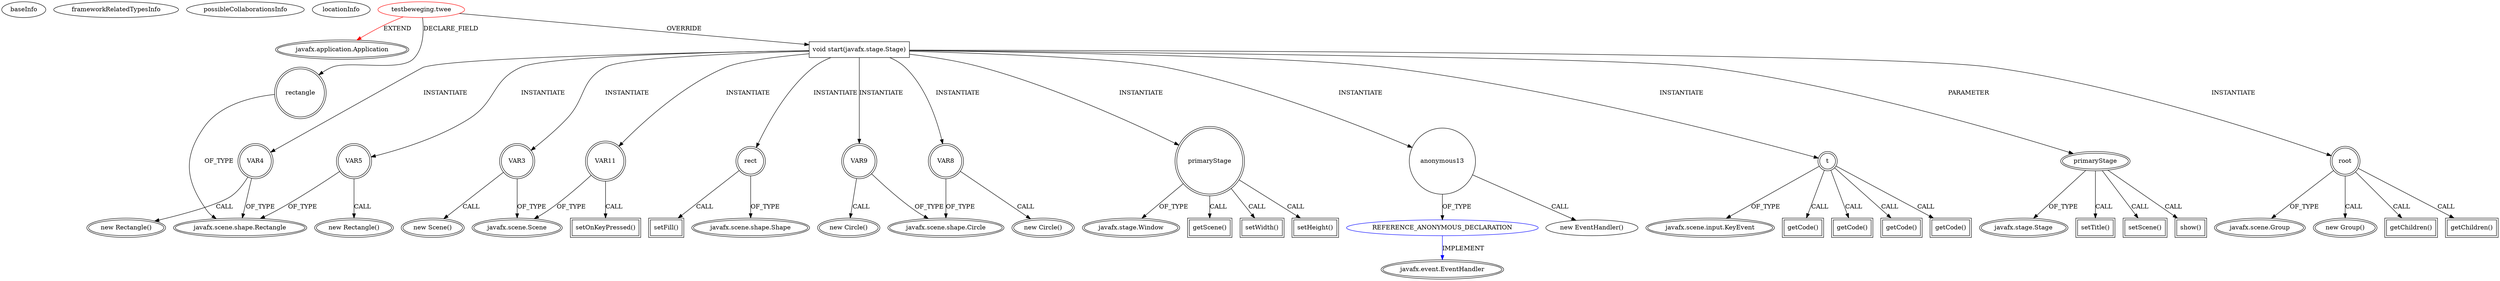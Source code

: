 digraph {
baseInfo[graphId=410,category="extension_graph",isAnonymous=false,possibleRelation=true]
frameworkRelatedTypesInfo[0="javafx.application.Application"]
possibleCollaborationsInfo[0="410~OVERRIDING_METHOD_DECLARATION-INSTANTIATION-~javafx.application.Application ~javafx.event.EventHandler ~false~true"]
locationInfo[projectName="Ellen102-cirkeltje",filePath="/Ellen102-cirkeltje/cirkeltje-master/src/testbeweging/twee.java",contextSignature="twee",graphId="410"]
0[label="testbeweging.twee",vertexType="ROOT_CLIENT_CLASS_DECLARATION",isFrameworkType=false,color=red]
1[label="javafx.application.Application",vertexType="FRAMEWORK_CLASS_TYPE",isFrameworkType=true,peripheries=2]
2[label="rectangle",vertexType="FIELD_DECLARATION",isFrameworkType=true,peripheries=2,shape=circle]
3[label="javafx.scene.shape.Rectangle",vertexType="FRAMEWORK_CLASS_TYPE",isFrameworkType=true,peripheries=2]
4[label="void start(javafx.stage.Stage)",vertexType="OVERRIDING_METHOD_DECLARATION",isFrameworkType=false,shape=box]
5[label="primaryStage",vertexType="PARAMETER_DECLARATION",isFrameworkType=true,peripheries=2]
6[label="javafx.stage.Stage",vertexType="FRAMEWORK_CLASS_TYPE",isFrameworkType=true,peripheries=2]
8[label="setTitle()",vertexType="INSIDE_CALL",isFrameworkType=true,peripheries=2,shape=box]
10[label="root",vertexType="VARIABLE_EXPRESION",isFrameworkType=true,peripheries=2,shape=circle]
11[label="javafx.scene.Group",vertexType="FRAMEWORK_CLASS_TYPE",isFrameworkType=true,peripheries=2]
9[label="new Group()",vertexType="CONSTRUCTOR_CALL",isFrameworkType=true,peripheries=2]
13[label="setScene()",vertexType="INSIDE_CALL",isFrameworkType=true,peripheries=2,shape=box]
15[label="VAR3",vertexType="VARIABLE_EXPRESION",isFrameworkType=true,peripheries=2,shape=circle]
16[label="javafx.scene.Scene",vertexType="FRAMEWORK_CLASS_TYPE",isFrameworkType=true,peripheries=2]
14[label="new Scene()",vertexType="CONSTRUCTOR_CALL",isFrameworkType=true,peripheries=2]
18[label="VAR4",vertexType="VARIABLE_EXPRESION",isFrameworkType=true,peripheries=2,shape=circle]
17[label="new Rectangle()",vertexType="CONSTRUCTOR_CALL",isFrameworkType=true,peripheries=2]
21[label="VAR5",vertexType="VARIABLE_EXPRESION",isFrameworkType=true,peripheries=2,shape=circle]
20[label="new Rectangle()",vertexType="CONSTRUCTOR_CALL",isFrameworkType=true,peripheries=2]
23[label="rect",vertexType="VARIABLE_EXPRESION",isFrameworkType=true,peripheries=2,shape=circle]
25[label="javafx.scene.shape.Shape",vertexType="FRAMEWORK_CLASS_TYPE",isFrameworkType=true,peripheries=2]
24[label="setFill()",vertexType="INSIDE_CALL",isFrameworkType=true,peripheries=2,shape=box]
27[label="getChildren()",vertexType="INSIDE_CALL",isFrameworkType=true,peripheries=2,shape=box]
29[label="VAR8",vertexType="VARIABLE_EXPRESION",isFrameworkType=true,peripheries=2,shape=circle]
30[label="javafx.scene.shape.Circle",vertexType="FRAMEWORK_CLASS_TYPE",isFrameworkType=true,peripheries=2]
28[label="new Circle()",vertexType="CONSTRUCTOR_CALL",isFrameworkType=true,peripheries=2]
32[label="VAR9",vertexType="VARIABLE_EXPRESION",isFrameworkType=true,peripheries=2,shape=circle]
31[label="new Circle()",vertexType="CONSTRUCTOR_CALL",isFrameworkType=true,peripheries=2]
35[label="getChildren()",vertexType="INSIDE_CALL",isFrameworkType=true,peripheries=2,shape=box]
36[label="VAR11",vertexType="VARIABLE_EXPRESION",isFrameworkType=true,peripheries=2,shape=circle]
37[label="setOnKeyPressed()",vertexType="INSIDE_CALL",isFrameworkType=true,peripheries=2,shape=box]
39[label="primaryStage",vertexType="VARIABLE_EXPRESION",isFrameworkType=true,peripheries=2,shape=circle]
41[label="javafx.stage.Window",vertexType="FRAMEWORK_CLASS_TYPE",isFrameworkType=true,peripheries=2]
40[label="getScene()",vertexType="INSIDE_CALL",isFrameworkType=true,peripheries=2,shape=box]
43[label="anonymous13",vertexType="VARIABLE_EXPRESION",isFrameworkType=false,shape=circle]
44[label="REFERENCE_ANONYMOUS_DECLARATION",vertexType="REFERENCE_ANONYMOUS_DECLARATION",isFrameworkType=false,color=blue]
45[label="javafx.event.EventHandler",vertexType="FRAMEWORK_INTERFACE_TYPE",isFrameworkType=true,peripheries=2]
42[label="new EventHandler()",vertexType="CONSTRUCTOR_CALL",isFrameworkType=false]
46[label="t",vertexType="VARIABLE_EXPRESION",isFrameworkType=true,peripheries=2,shape=circle]
48[label="javafx.scene.input.KeyEvent",vertexType="FRAMEWORK_CLASS_TYPE",isFrameworkType=true,peripheries=2]
47[label="getCode()",vertexType="INSIDE_CALL",isFrameworkType=true,peripheries=2,shape=box]
50[label="getCode()",vertexType="INSIDE_CALL",isFrameworkType=true,peripheries=2,shape=box]
52[label="getCode()",vertexType="INSIDE_CALL",isFrameworkType=true,peripheries=2,shape=box]
54[label="getCode()",vertexType="INSIDE_CALL",isFrameworkType=true,peripheries=2,shape=box]
56[label="setWidth()",vertexType="INSIDE_CALL",isFrameworkType=true,peripheries=2,shape=box]
58[label="setHeight()",vertexType="INSIDE_CALL",isFrameworkType=true,peripheries=2,shape=box]
60[label="show()",vertexType="INSIDE_CALL",isFrameworkType=true,peripheries=2,shape=box]
0->1[label="EXTEND",color=red]
0->2[label="DECLARE_FIELD"]
2->3[label="OF_TYPE"]
0->4[label="OVERRIDE"]
5->6[label="OF_TYPE"]
4->5[label="PARAMETER"]
5->8[label="CALL"]
4->10[label="INSTANTIATE"]
10->11[label="OF_TYPE"]
10->9[label="CALL"]
5->13[label="CALL"]
4->15[label="INSTANTIATE"]
15->16[label="OF_TYPE"]
15->14[label="CALL"]
4->18[label="INSTANTIATE"]
18->3[label="OF_TYPE"]
18->17[label="CALL"]
4->21[label="INSTANTIATE"]
21->3[label="OF_TYPE"]
21->20[label="CALL"]
4->23[label="INSTANTIATE"]
23->25[label="OF_TYPE"]
23->24[label="CALL"]
10->27[label="CALL"]
4->29[label="INSTANTIATE"]
29->30[label="OF_TYPE"]
29->28[label="CALL"]
4->32[label="INSTANTIATE"]
32->30[label="OF_TYPE"]
32->31[label="CALL"]
10->35[label="CALL"]
4->36[label="INSTANTIATE"]
36->16[label="OF_TYPE"]
36->37[label="CALL"]
4->39[label="INSTANTIATE"]
39->41[label="OF_TYPE"]
39->40[label="CALL"]
4->43[label="INSTANTIATE"]
44->45[label="IMPLEMENT",color=blue]
43->44[label="OF_TYPE"]
43->42[label="CALL"]
4->46[label="INSTANTIATE"]
46->48[label="OF_TYPE"]
46->47[label="CALL"]
46->50[label="CALL"]
46->52[label="CALL"]
46->54[label="CALL"]
39->56[label="CALL"]
39->58[label="CALL"]
5->60[label="CALL"]
}
